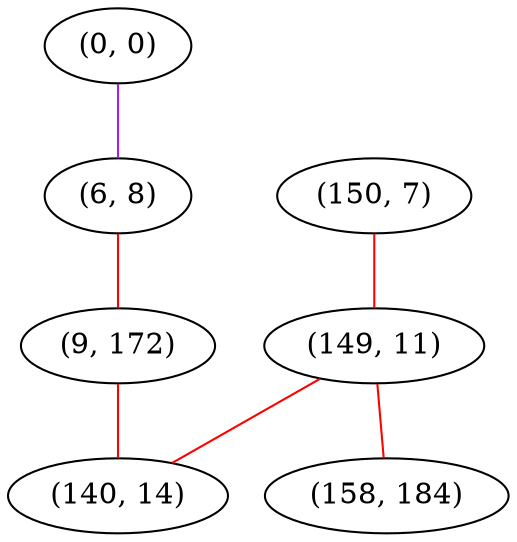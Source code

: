 graph "" {
"(0, 0)";
"(6, 8)";
"(150, 7)";
"(149, 11)";
"(158, 184)";
"(9, 172)";
"(140, 14)";
"(0, 0)" -- "(6, 8)"  [color=purple, key=0, weight=4];
"(6, 8)" -- "(9, 172)"  [color=red, key=0, weight=1];
"(150, 7)" -- "(149, 11)"  [color=red, key=0, weight=1];
"(149, 11)" -- "(140, 14)"  [color=red, key=0, weight=1];
"(149, 11)" -- "(158, 184)"  [color=red, key=0, weight=1];
"(9, 172)" -- "(140, 14)"  [color=red, key=0, weight=1];
}
